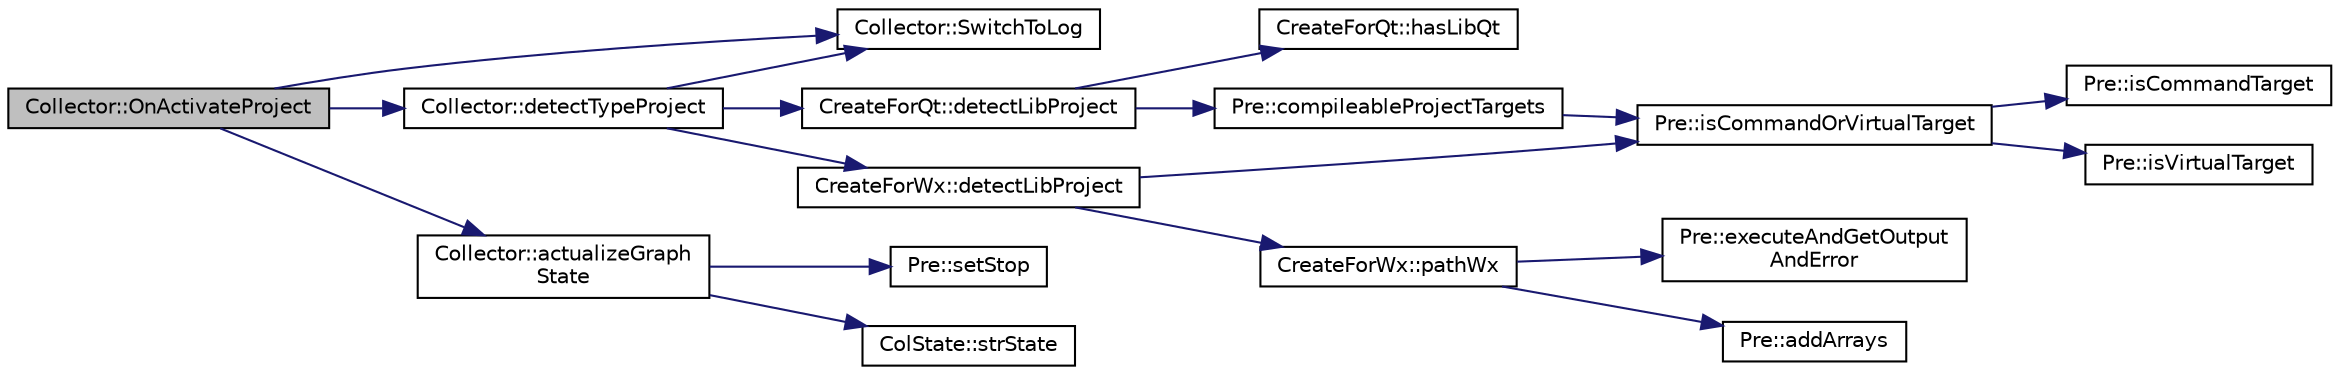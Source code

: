 digraph "Collector::OnActivateProject"
{
  edge [fontname="Helvetica",fontsize="10",labelfontname="Helvetica",labelfontsize="10"];
  node [fontname="Helvetica",fontsize="10",shape=record];
  rankdir="LR";
  Node132 [label="Collector::OnActivateProject",height=0.2,width=0.4,color="black", fillcolor="grey75", style="filled", fontcolor="black"];
  Node132 -> Node133 [color="midnightblue",fontsize="10",style="solid",fontname="Helvetica"];
  Node133 [label="Collector::SwitchToLog",height=0.2,width=0.4,color="black", fillcolor="white", style="filled",URL="$class_collector.html#a2ac54bb5839f0a7469edfa5f9d23424b"];
  Node132 -> Node134 [color="midnightblue",fontsize="10",style="solid",fontname="Helvetica"];
  Node134 [label="Collector::detectTypeProject",height=0.2,width=0.4,color="black", fillcolor="white", style="filled",URL="$class_collector.html#a08f5926a5fb84fc870784f6cec385a40",tooltip="Detects project type : &#39;Wx&#39; or &#39;Qt&#39;. "];
  Node134 -> Node133 [color="midnightblue",fontsize="10",style="solid",fontname="Helvetica"];
  Node134 -> Node135 [color="midnightblue",fontsize="10",style="solid",fontname="Helvetica"];
  Node135 [label="CreateForWx::detectLibProject",height=0.2,width=0.4,color="black", fillcolor="white", style="filled",URL="$class_create_for_wx.html#a554fd7950577ce2a0ce22f921f8ef7b9",tooltip="Detects if the current target uses &#39;Wx&#39; libraries,. "];
  Node135 -> Node136 [color="midnightblue",fontsize="10",style="solid",fontname="Helvetica"];
  Node136 [label="Pre::isCommandOrVirtualTarget",height=0.2,width=0.4,color="black", fillcolor="white", style="filled",URL="$class_pre.html#a9bdcb3ab0fc5675a7c9422610a0cb284",tooltip="Indicates if target is command only or a virtual target. "];
  Node136 -> Node137 [color="midnightblue",fontsize="10",style="solid",fontname="Helvetica"];
  Node137 [label="Pre::isCommandTarget",height=0.2,width=0.4,color="black", fillcolor="white", style="filled",URL="$class_pre.html#a70d06eec2a18717fa4bfc0d9a6c9a2b1",tooltip="Indicates if target is command only. "];
  Node136 -> Node138 [color="midnightblue",fontsize="10",style="solid",fontname="Helvetica"];
  Node138 [label="Pre::isVirtualTarget",height=0.2,width=0.4,color="black", fillcolor="white", style="filled",URL="$class_pre.html#ab3a0f75f5c2aac52ce3fe6fd0048ed84",tooltip="Indicates if target is virtual. "];
  Node135 -> Node139 [color="midnightblue",fontsize="10",style="solid",fontname="Helvetica"];
  Node139 [label="CreateForWx::pathWx",height=0.2,width=0.4,color="black", fillcolor="white", style="filled",URL="$class_create_for_wx.html#a7ed361b57009bad03a2a24c7bef74415",tooltip="Search the &#39;Wx&#39; path and feed &#39;m_Wxpath&#39;. "];
  Node139 -> Node140 [color="midnightblue",fontsize="10",style="solid",fontname="Helvetica"];
  Node140 [label="Pre::addArrays",height=0.2,width=0.4,color="black", fillcolor="white", style="filled",URL="$class_pre.html#aed6fd1646a9f1a951260f7c02c2c9583",tooltip="Add an array to an other. "];
  Node139 -> Node141 [color="midnightblue",fontsize="10",style="solid",fontname="Helvetica"];
  Node141 [label="Pre::executeAndGetOutput\lAndError",height=0.2,width=0.4,color="black", fillcolor="white", style="filled",URL="$class_pre.html#a8ecc4928641aebbd2da6e9221c32aded",tooltip="Launch a command line. "];
  Node134 -> Node142 [color="midnightblue",fontsize="10",style="solid",fontname="Helvetica"];
  Node142 [label="CreateForQt::detectLibProject",height=0.2,width=0.4,color="black", fillcolor="white", style="filled",URL="$class_create_for_qt.html#ae109f6c3caf1a9a25f9b4a5a49b0c4fc",tooltip="Detects if the current target uses &#39;Qt&#39; libraries,. "];
  Node142 -> Node143 [color="midnightblue",fontsize="10",style="solid",fontname="Helvetica"];
  Node143 [label="CreateForQt::hasLibQt",height=0.2,width=0.4,color="black", fillcolor="white", style="filled",URL="$class_create_for_qt.html#a107f2e77b04d02abf4d34b977aae051b",tooltip="Search &#39;Qt&#39; libraries in project or target. "];
  Node142 -> Node144 [color="midnightblue",fontsize="10",style="solid",fontname="Helvetica"];
  Node144 [label="Pre::compileableProjectTargets",height=0.2,width=0.4,color="black", fillcolor="white", style="filled",URL="$class_pre.html#ad69b57decb44dabf2ed92df9d84a0147",tooltip="Give compileable targets list for project or virtual target. "];
  Node144 -> Node136 [color="midnightblue",fontsize="10",style="solid",fontname="Helvetica"];
  Node132 -> Node145 [color="midnightblue",fontsize="10",style="solid",fontname="Helvetica"];
  Node145 [label="Collector::actualizeGraph\lState",height=0.2,width=0.4,color="black", fillcolor="white", style="filled",URL="$class_collector.html#afffa9eed798f9788a774ad69043bde98",tooltip="Enable the menu items of &#39;&Collect&#39; and tools bar &#39;Collector&#39;. "];
  Node145 -> Node146 [color="midnightblue",fontsize="10",style="solid",fontname="Helvetica"];
  Node146 [label="ColState::strState",height=0.2,width=0.4,color="black", fillcolor="white", style="filled",URL="$class_col_state.html#ab0e0c201acbe2047e08c8a84e7a1da6b",tooltip="Returns a string corresponding to the state of the &#39;Collector&#39; state graph. "];
  Node145 -> Node147 [color="midnightblue",fontsize="10",style="solid",fontname="Helvetica"];
  Node147 [label="Pre::setStop",height=0.2,width=0.4,color="black", fillcolor="white", style="filled",URL="$class_pre.html#ad6e796a5a90943a4e4aa89ca4632717f",tooltip="Set stop complement file creating. "];
}
